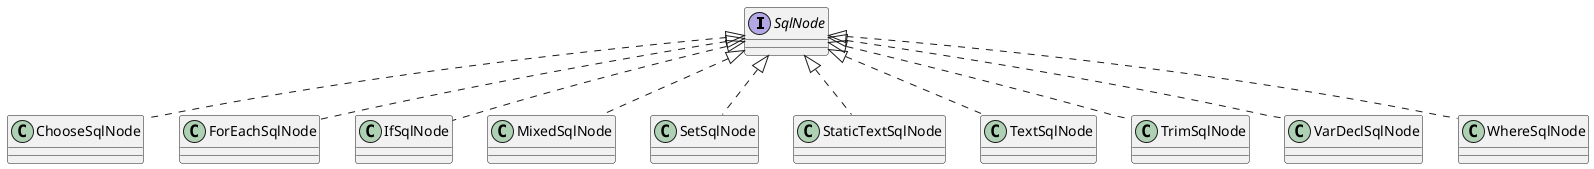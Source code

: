 @startuml

interface SqlNode
SqlNode <|.. ChooseSqlNode
SqlNode <|.. ForEachSqlNode
SqlNode <|.. IfSqlNode
SqlNode <|.. MixedSqlNode
SqlNode <|.. SetSqlNode
SqlNode <|.. StaticTextSqlNode
SqlNode <|.. TextSqlNode
SqlNode <|.. TrimSqlNode
SqlNode <|.. VarDeclSqlNode
SqlNode <|.. WhereSqlNode
@enduml